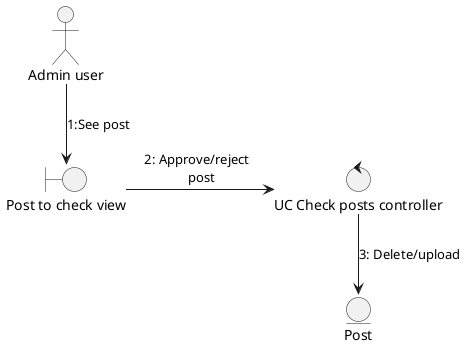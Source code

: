 @startuml verificarPublicaciones
actor "Admin user" as Act
boundary "Post to check view" as view
Act-->view :1:See post
control "UC Check posts controller" as controller
view-r->controller :2: Approve/reject  \n post
entity Post as entity
controller-->entity :3: Delete/upload
@enduml